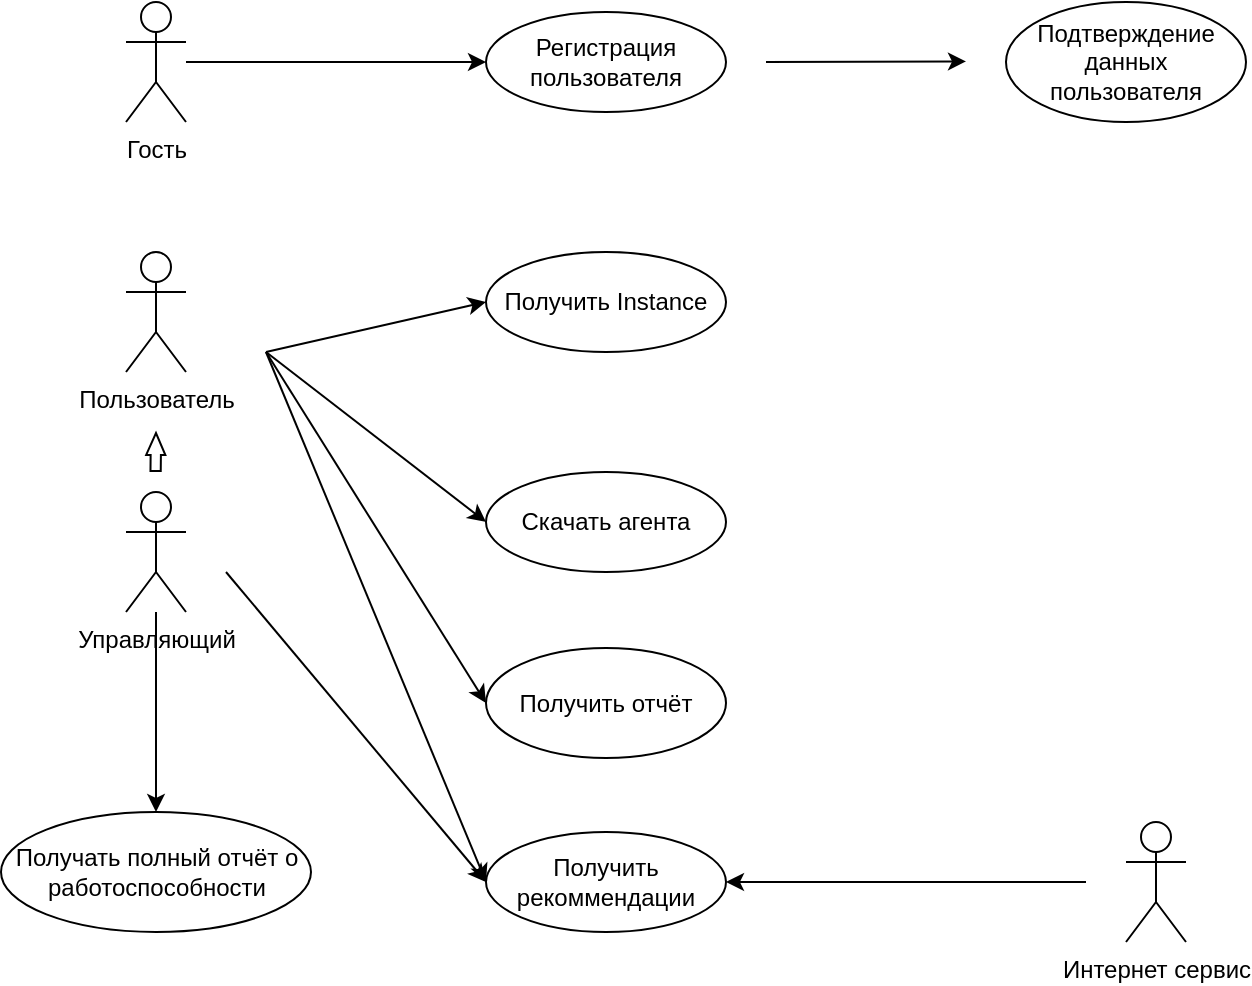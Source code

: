 <mxfile version="20.5.3" type="device"><diagram name="Page-1" id="58cdce13-f638-feb5-8d6f-7d28b1aa9fa0"><mxGraphModel dx="1221" dy="676" grid="1" gridSize="10" guides="1" tooltips="1" connect="1" arrows="1" fold="1" page="1" pageScale="1" pageWidth="1100" pageHeight="850" background="none" math="0" shadow="0"><root><mxCell id="0"/><mxCell id="1" parent="0"/><mxCell id="0CcD9qpglvXBouMYWN6T-1" value="Гость&lt;br&gt;" style="shape=umlActor;verticalLabelPosition=bottom;verticalAlign=top;html=1;outlineConnect=0;" vertex="1" parent="1"><mxGeometry x="140" y="75" width="30" height="60" as="geometry"/></mxCell><mxCell id="0CcD9qpglvXBouMYWN6T-3" value="" style="endArrow=classic;html=1;rounded=0;entryX=0;entryY=0.5;entryDx=0;entryDy=0;" edge="1" parent="1" target="0CcD9qpglvXBouMYWN6T-4"><mxGeometry width="50" height="50" relative="1" as="geometry"><mxPoint x="170" y="105" as="sourcePoint"/><mxPoint x="240" y="100" as="targetPoint"/></mxGeometry></mxCell><mxCell id="0CcD9qpglvXBouMYWN6T-4" value="Регистрация пользователя" style="ellipse;whiteSpace=wrap;html=1;" vertex="1" parent="1"><mxGeometry x="320" y="80" width="120" height="50" as="geometry"/></mxCell><mxCell id="0CcD9qpglvXBouMYWN6T-13" value="Подтверждение данных пользователя" style="ellipse;whiteSpace=wrap;html=1;" vertex="1" parent="1"><mxGeometry x="580" y="75" width="120" height="60" as="geometry"/></mxCell><mxCell id="0CcD9qpglvXBouMYWN6T-14" value="Пользователь&lt;br&gt;" style="shape=umlActor;verticalLabelPosition=bottom;verticalAlign=top;html=1;outlineConnect=0;" vertex="1" parent="1"><mxGeometry x="140" y="200" width="30" height="60" as="geometry"/></mxCell><mxCell id="0CcD9qpglvXBouMYWN6T-15" value="Получить Instance" style="ellipse;whiteSpace=wrap;html=1;" vertex="1" parent="1"><mxGeometry x="320" y="200" width="120" height="50" as="geometry"/></mxCell><mxCell id="0CcD9qpglvXBouMYWN6T-16" value="Скачать агента" style="ellipse;whiteSpace=wrap;html=1;" vertex="1" parent="1"><mxGeometry x="320" y="310" width="120" height="50" as="geometry"/></mxCell><mxCell id="0CcD9qpglvXBouMYWN6T-17" value="Получить отчёт" style="ellipse;whiteSpace=wrap;html=1;" vertex="1" parent="1"><mxGeometry x="320" y="398" width="120" height="55" as="geometry"/></mxCell><mxCell id="0CcD9qpglvXBouMYWN6T-18" value="Получить рекоммендации" style="ellipse;whiteSpace=wrap;html=1;" vertex="1" parent="1"><mxGeometry x="320" y="490" width="120" height="50" as="geometry"/></mxCell><mxCell id="0CcD9qpglvXBouMYWN6T-19" value="Управляющий&lt;br&gt;&lt;br&gt;" style="shape=umlActor;verticalLabelPosition=bottom;verticalAlign=top;html=1;outlineConnect=0;" vertex="1" parent="1"><mxGeometry x="140" y="320" width="30" height="60" as="geometry"/></mxCell><mxCell id="0CcD9qpglvXBouMYWN6T-24" value="" style="shape=flexArrow;endArrow=classic;html=1;rounded=0;endWidth=3.478;endSize=3.333;width=5.128;" edge="1" parent="1"><mxGeometry width="50" height="50" relative="1" as="geometry"><mxPoint x="154.8" y="310" as="sourcePoint"/><mxPoint x="155" y="290" as="targetPoint"/></mxGeometry></mxCell><mxCell id="0CcD9qpglvXBouMYWN6T-25" value="Получать полный отчёт о работоспособности" style="ellipse;whiteSpace=wrap;html=1;" vertex="1" parent="1"><mxGeometry x="77.5" y="480" width="155" height="60" as="geometry"/></mxCell><mxCell id="0CcD9qpglvXBouMYWN6T-32" value="Интернет сервис&lt;br&gt;" style="shape=umlActor;verticalLabelPosition=bottom;verticalAlign=top;html=1;outlineConnect=0;" vertex="1" parent="1"><mxGeometry x="640" y="485" width="30" height="60" as="geometry"/></mxCell><mxCell id="0CcD9qpglvXBouMYWN6T-37" value="" style="endArrow=classic;html=1;rounded=0;entryX=1;entryY=0.5;entryDx=0;entryDy=0;" edge="1" parent="1" target="0CcD9qpglvXBouMYWN6T-18"><mxGeometry width="50" height="50" relative="1" as="geometry"><mxPoint x="620" y="515" as="sourcePoint"/><mxPoint x="480" y="510" as="targetPoint"/></mxGeometry></mxCell><mxCell id="0CcD9qpglvXBouMYWN6T-43" value="" style="endArrow=classic;html=1;rounded=0;entryX=0;entryY=0.5;entryDx=0;entryDy=0;" edge="1" parent="1" target="0CcD9qpglvXBouMYWN6T-15"><mxGeometry width="50" height="50" relative="1" as="geometry"><mxPoint x="210" y="250" as="sourcePoint"/><mxPoint x="300" y="225" as="targetPoint"/></mxGeometry></mxCell><mxCell id="0CcD9qpglvXBouMYWN6T-44" value="" style="endArrow=classic;html=1;rounded=0;entryX=0;entryY=0.5;entryDx=0;entryDy=0;" edge="1" parent="1" target="0CcD9qpglvXBouMYWN6T-18"><mxGeometry width="50" height="50" relative="1" as="geometry"><mxPoint x="210" y="250" as="sourcePoint"/><mxPoint x="300" y="290" as="targetPoint"/></mxGeometry></mxCell><mxCell id="0CcD9qpglvXBouMYWN6T-45" value="" style="endArrow=classic;html=1;rounded=0;entryX=0;entryY=0.5;entryDx=0;entryDy=0;" edge="1" parent="1" target="0CcD9qpglvXBouMYWN6T-16"><mxGeometry width="50" height="50" relative="1" as="geometry"><mxPoint x="210" y="250" as="sourcePoint"/><mxPoint x="310" y="330" as="targetPoint"/></mxGeometry></mxCell><mxCell id="0CcD9qpglvXBouMYWN6T-46" value="" style="endArrow=classic;html=1;rounded=0;entryX=0;entryY=0.5;entryDx=0;entryDy=0;" edge="1" parent="1" target="0CcD9qpglvXBouMYWN6T-17"><mxGeometry width="50" height="50" relative="1" as="geometry"><mxPoint x="210" y="250" as="sourcePoint"/><mxPoint x="400" y="300" as="targetPoint"/></mxGeometry></mxCell><mxCell id="0CcD9qpglvXBouMYWN6T-47" value="" style="endArrow=classic;html=1;rounded=0;entryX=0.5;entryY=0;entryDx=0;entryDy=0;" edge="1" parent="1" source="0CcD9qpglvXBouMYWN6T-19" target="0CcD9qpglvXBouMYWN6T-25"><mxGeometry width="50" height="50" relative="1" as="geometry"><mxPoint x="300" y="310" as="sourcePoint"/><mxPoint x="350" y="260" as="targetPoint"/></mxGeometry></mxCell><mxCell id="0CcD9qpglvXBouMYWN6T-50" value="" style="endArrow=classic;html=1;rounded=0;entryX=0;entryY=0.5;entryDx=0;entryDy=0;" edge="1" parent="1" target="0CcD9qpglvXBouMYWN6T-18"><mxGeometry width="50" height="50" relative="1" as="geometry"><mxPoint x="190" y="360" as="sourcePoint"/><mxPoint x="320" y="510" as="targetPoint"/></mxGeometry></mxCell><mxCell id="0CcD9qpglvXBouMYWN6T-52" value="" style="endArrow=classic;html=1;rounded=0;" edge="1" parent="1"><mxGeometry width="50" height="50" relative="1" as="geometry"><mxPoint x="460" y="105" as="sourcePoint"/><mxPoint x="560" y="104.71" as="targetPoint"/></mxGeometry></mxCell></root></mxGraphModel></diagram></mxfile>